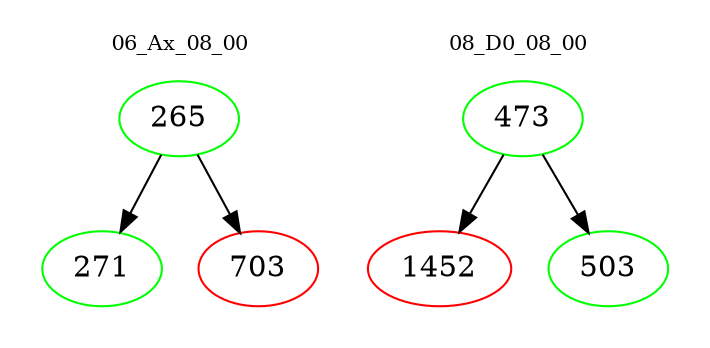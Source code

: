 digraph{
subgraph cluster_0 {
color = white
label = "06_Ax_08_00";
fontsize=10;
T0_265 [label="265", color="green"]
T0_265 -> T0_271 [color="black"]
T0_271 [label="271", color="green"]
T0_265 -> T0_703 [color="black"]
T0_703 [label="703", color="red"]
}
subgraph cluster_1 {
color = white
label = "08_D0_08_00";
fontsize=10;
T1_473 [label="473", color="green"]
T1_473 -> T1_1452 [color="black"]
T1_1452 [label="1452", color="red"]
T1_473 -> T1_503 [color="black"]
T1_503 [label="503", color="green"]
}
}
